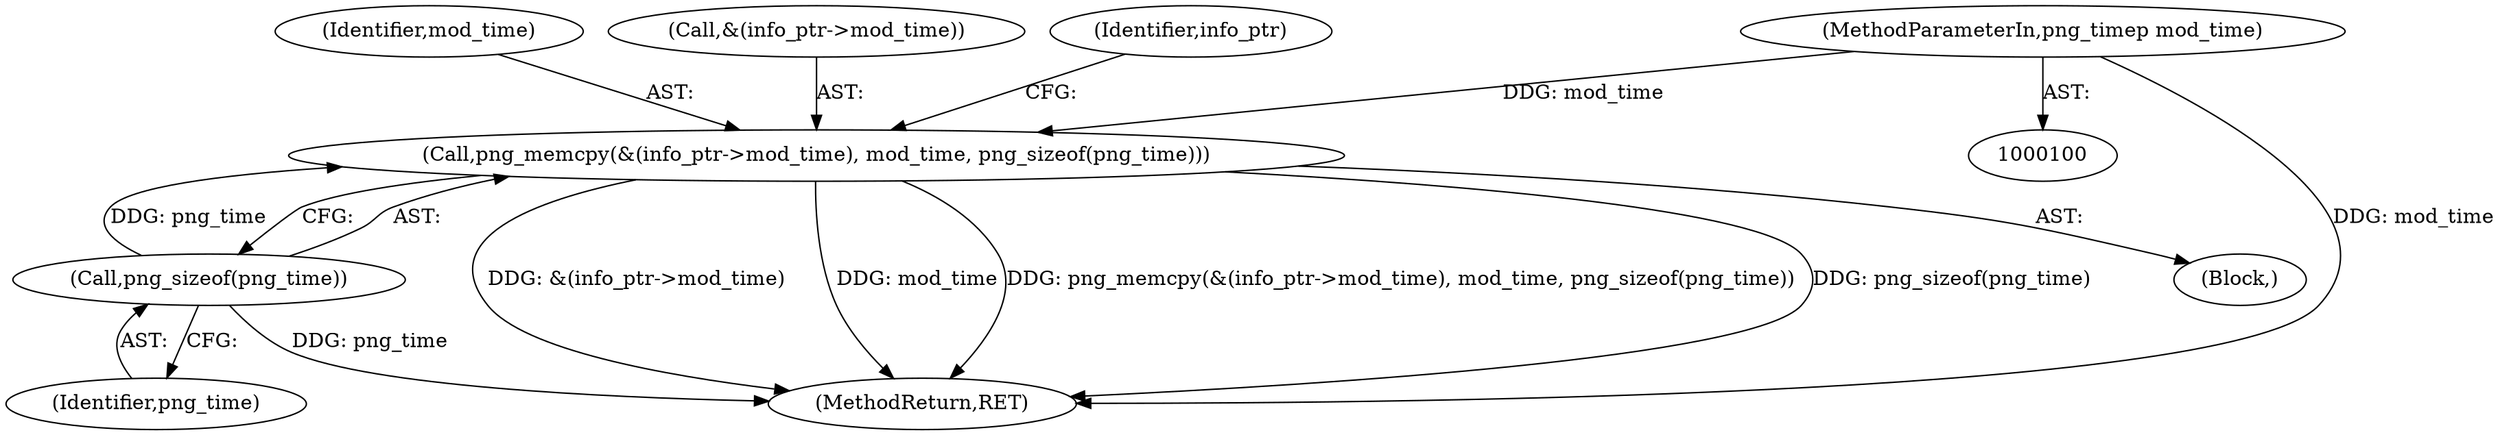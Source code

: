 digraph "0_Chrome_7f3d85b096f66870a15b37c2f40b219b2e292693_22@API" {
"1000171" [label="(Call,png_memcpy(&(info_ptr->mod_time), mod_time, png_sizeof(png_time)))"];
"1000103" [label="(MethodParameterIn,png_timep mod_time)"];
"1000177" [label="(Call,png_sizeof(png_time))"];
"1000177" [label="(Call,png_sizeof(png_time))"];
"1000176" [label="(Identifier,mod_time)"];
"1000172" [label="(Call,&(info_ptr->mod_time))"];
"1000103" [label="(MethodParameterIn,png_timep mod_time)"];
"1000181" [label="(Identifier,info_ptr)"];
"1000104" [label="(Block,)"];
"1000171" [label="(Call,png_memcpy(&(info_ptr->mod_time), mod_time, png_sizeof(png_time)))"];
"1000184" [label="(MethodReturn,RET)"];
"1000178" [label="(Identifier,png_time)"];
"1000171" -> "1000104"  [label="AST: "];
"1000171" -> "1000177"  [label="CFG: "];
"1000172" -> "1000171"  [label="AST: "];
"1000176" -> "1000171"  [label="AST: "];
"1000177" -> "1000171"  [label="AST: "];
"1000181" -> "1000171"  [label="CFG: "];
"1000171" -> "1000184"  [label="DDG: &(info_ptr->mod_time)"];
"1000171" -> "1000184"  [label="DDG: mod_time"];
"1000171" -> "1000184"  [label="DDG: png_memcpy(&(info_ptr->mod_time), mod_time, png_sizeof(png_time))"];
"1000171" -> "1000184"  [label="DDG: png_sizeof(png_time)"];
"1000103" -> "1000171"  [label="DDG: mod_time"];
"1000177" -> "1000171"  [label="DDG: png_time"];
"1000103" -> "1000100"  [label="AST: "];
"1000103" -> "1000184"  [label="DDG: mod_time"];
"1000177" -> "1000178"  [label="CFG: "];
"1000178" -> "1000177"  [label="AST: "];
"1000177" -> "1000184"  [label="DDG: png_time"];
}
